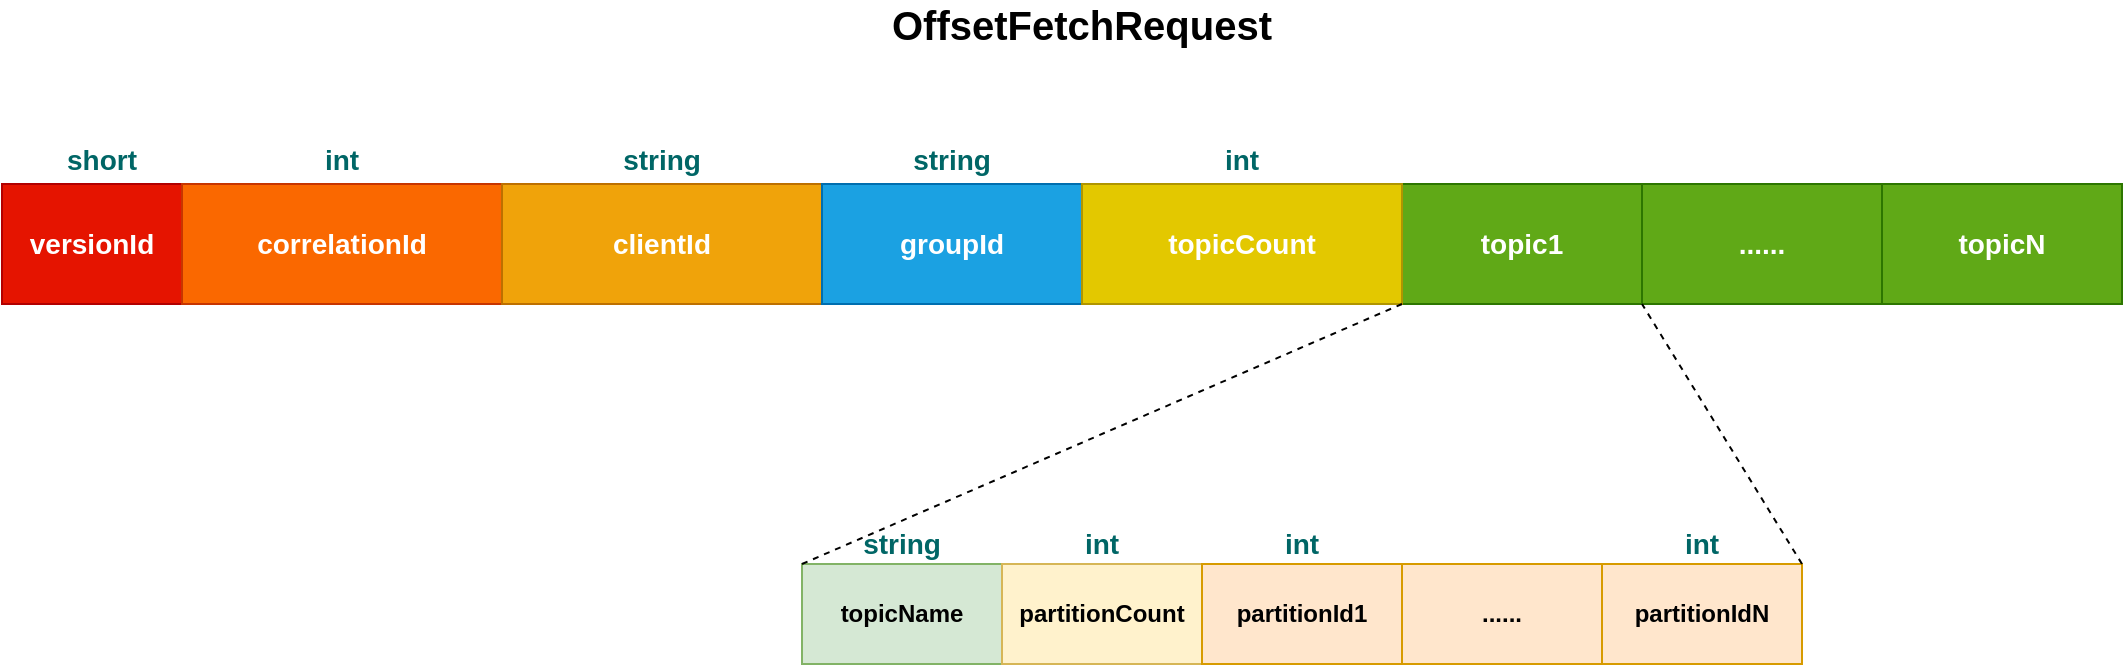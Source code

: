 <mxfile version="13.10.0" type="embed">
    <diagram id="pCN76JeKTN9yhabFUj8s" name="Page-1">
        <mxGraphModel dx="1031" dy="446" grid="1" gridSize="10" guides="1" tooltips="1" connect="1" arrows="1" fold="1" page="1" pageScale="1" pageWidth="850" pageHeight="1100" math="0" shadow="0">
            <root>
                <mxCell id="0"/>
                <mxCell id="1" parent="0"/>
                <mxCell id="2" value="versionId" style="rounded=0;whiteSpace=wrap;html=1;fontSize=14;fillColor=#e51400;strokeColor=#B20000;fontColor=#ffffff;fontStyle=1" parent="1" vertex="1">
                    <mxGeometry x="230" y="450" width="90" height="60" as="geometry"/>
                </mxCell>
                <mxCell id="3" value="correlationId" style="rounded=0;whiteSpace=wrap;html=1;fontSize=14;fillColor=#fa6800;strokeColor=#C73500;fontColor=#ffffff;fontStyle=1" parent="1" vertex="1">
                    <mxGeometry x="320" y="450" width="160" height="60" as="geometry"/>
                </mxCell>
                <mxCell id="4" value="clientId" style="rounded=0;whiteSpace=wrap;html=1;fontSize=14;fillColor=#f0a30a;strokeColor=#BD7000;fontColor=#ffffff;fontStyle=1" parent="1" vertex="1">
                    <mxGeometry x="480" y="450" width="160" height="60" as="geometry"/>
                </mxCell>
                <mxCell id="6" value="topic1" style="rounded=0;whiteSpace=wrap;html=1;fontSize=14;fillColor=#60a917;strokeColor=#2D7600;fontColor=#ffffff;fontStyle=1" parent="1" vertex="1">
                    <mxGeometry x="930" y="450" width="120" height="60" as="geometry"/>
                </mxCell>
                <mxCell id="8" value="......" style="rounded=0;whiteSpace=wrap;html=1;fontSize=14;fillColor=#60a917;strokeColor=#2D7600;fontColor=#ffffff;fontStyle=1" parent="1" vertex="1">
                    <mxGeometry x="1050" y="450" width="120" height="60" as="geometry"/>
                </mxCell>
                <mxCell id="9" value="topicN" style="rounded=0;whiteSpace=wrap;html=1;fontSize=14;fillColor=#60a917;strokeColor=#2D7600;fontColor=#ffffff;fontStyle=1" parent="1" vertex="1">
                    <mxGeometry x="1170" y="450" width="120" height="60" as="geometry"/>
                </mxCell>
                <mxCell id="10" value="short" style="text;html=1;strokeColor=none;fillColor=none;align=center;verticalAlign=middle;whiteSpace=wrap;rounded=0;fontSize=14;fontStyle=1;fontColor=#006666;" parent="1" vertex="1">
                    <mxGeometry x="260" y="428" width="40" height="20" as="geometry"/>
                </mxCell>
                <mxCell id="11" value="int" style="text;html=1;strokeColor=none;fillColor=none;align=center;verticalAlign=middle;whiteSpace=wrap;rounded=0;fontSize=14;fontStyle=1;fontColor=#006666;" parent="1" vertex="1">
                    <mxGeometry x="380" y="428" width="40" height="20" as="geometry"/>
                </mxCell>
                <mxCell id="13" value="string" style="text;html=1;strokeColor=none;fillColor=none;align=center;verticalAlign=middle;whiteSpace=wrap;rounded=0;fontSize=14;fontStyle=1;fontColor=#006666;" parent="1" vertex="1">
                    <mxGeometry x="540" y="428" width="40" height="20" as="geometry"/>
                </mxCell>
                <mxCell id="20" value="groupId" style="rounded=0;whiteSpace=wrap;html=1;fontSize=14;fillColor=#1ba1e2;strokeColor=#006EAF;fontColor=#ffffff;fontStyle=1" parent="1" vertex="1">
                    <mxGeometry x="640" y="450" width="130" height="60" as="geometry"/>
                </mxCell>
                <mxCell id="21" value="string" style="text;html=1;strokeColor=none;fillColor=none;align=center;verticalAlign=middle;whiteSpace=wrap;rounded=0;fontSize=14;fontStyle=1;fontColor=#006666;" parent="1" vertex="1">
                    <mxGeometry x="685" y="428" width="40" height="20" as="geometry"/>
                </mxCell>
                <mxCell id="26" value="topicCount" style="rounded=0;whiteSpace=wrap;html=1;fontSize=14;fillColor=#e3c800;strokeColor=#B09500;fontColor=#ffffff;fontStyle=1" parent="1" vertex="1">
                    <mxGeometry x="770" y="450" width="160" height="60" as="geometry"/>
                </mxCell>
                <mxCell id="27" value="int" style="text;html=1;strokeColor=none;fillColor=none;align=center;verticalAlign=middle;whiteSpace=wrap;rounded=0;fontSize=14;fontStyle=1;fontColor=#006666;" parent="1" vertex="1">
                    <mxGeometry x="830" y="428" width="40" height="20" as="geometry"/>
                </mxCell>
                <mxCell id="28" value="topicName" style="rounded=0;whiteSpace=wrap;html=1;fillColor=#d5e8d4;strokeColor=#82b366;fontStyle=1" parent="1" vertex="1">
                    <mxGeometry x="630" y="640" width="100" height="50" as="geometry"/>
                </mxCell>
                <mxCell id="29" value="partitionCount" style="rounded=0;whiteSpace=wrap;html=1;fillColor=#fff2cc;strokeColor=#d6b656;fontStyle=1" parent="1" vertex="1">
                    <mxGeometry x="730" y="640" width="100" height="50" as="geometry"/>
                </mxCell>
                <mxCell id="30" value="partitionId1" style="rounded=0;whiteSpace=wrap;html=1;fillColor=#ffe6cc;strokeColor=#d79b00;fontStyle=1" parent="1" vertex="1">
                    <mxGeometry x="830" y="640" width="100" height="50" as="geometry"/>
                </mxCell>
                <mxCell id="31" value="partitionIdN" style="rounded=0;whiteSpace=wrap;html=1;fillColor=#ffe6cc;strokeColor=#d79b00;fontStyle=1" parent="1" vertex="1">
                    <mxGeometry x="1030" y="640" width="100" height="50" as="geometry"/>
                </mxCell>
                <mxCell id="32" value="......" style="rounded=0;whiteSpace=wrap;html=1;fillColor=#ffe6cc;strokeColor=#d79b00;fontStyle=1" parent="1" vertex="1">
                    <mxGeometry x="930" y="640" width="100" height="50" as="geometry"/>
                </mxCell>
                <mxCell id="36" value="" style="endArrow=none;dashed=1;html=1;exitX=0;exitY=0;exitDx=0;exitDy=0;entryX=1;entryY=1;entryDx=0;entryDy=0;" parent="1" source="28" target="26" edge="1">
                    <mxGeometry width="50" height="50" relative="1" as="geometry">
                        <mxPoint x="630" y="520" as="sourcePoint"/>
                        <mxPoint x="680" y="470" as="targetPoint"/>
                    </mxGeometry>
                </mxCell>
                <mxCell id="37" value="" style="endArrow=none;dashed=1;html=1;exitX=1;exitY=0;exitDx=0;exitDy=0;entryX=0;entryY=1;entryDx=0;entryDy=0;" parent="1" source="31" target="8" edge="1">
                    <mxGeometry width="50" height="50" relative="1" as="geometry">
                        <mxPoint x="630" y="520" as="sourcePoint"/>
                        <mxPoint x="680" y="470" as="targetPoint"/>
                    </mxGeometry>
                </mxCell>
                <mxCell id="40" value="string" style="text;html=1;strokeColor=none;fillColor=none;align=center;verticalAlign=middle;whiteSpace=wrap;rounded=0;fontSize=14;fontStyle=1;fontColor=#006666;" parent="1" vertex="1">
                    <mxGeometry x="660" y="620" width="40" height="20" as="geometry"/>
                </mxCell>
                <mxCell id="41" value="int" style="text;html=1;strokeColor=none;fillColor=none;align=center;verticalAlign=middle;whiteSpace=wrap;rounded=0;fontSize=14;fontStyle=1;fontColor=#006666;" parent="1" vertex="1">
                    <mxGeometry x="760" y="620" width="40" height="20" as="geometry"/>
                </mxCell>
                <mxCell id="46" value="OffsetFetchRequest" style="text;html=1;strokeColor=none;fillColor=none;align=center;verticalAlign=middle;whiteSpace=wrap;rounded=0;fontSize=20;fontStyle=1" parent="1" vertex="1">
                    <mxGeometry x="630" y="360" width="280" height="20" as="geometry"/>
                </mxCell>
                <mxCell id="47" value="int" style="text;html=1;strokeColor=none;fillColor=none;align=center;verticalAlign=middle;whiteSpace=wrap;rounded=0;fontSize=14;fontStyle=1;fontColor=#006666;" vertex="1" parent="1">
                    <mxGeometry x="860" y="620" width="40" height="20" as="geometry"/>
                </mxCell>
                <mxCell id="48" value="int" style="text;html=1;strokeColor=none;fillColor=none;align=center;verticalAlign=middle;whiteSpace=wrap;rounded=0;fontSize=14;fontStyle=1;fontColor=#006666;" vertex="1" parent="1">
                    <mxGeometry x="1060" y="620" width="40" height="20" as="geometry"/>
                </mxCell>
            </root>
        </mxGraphModel>
    </diagram>
</mxfile>